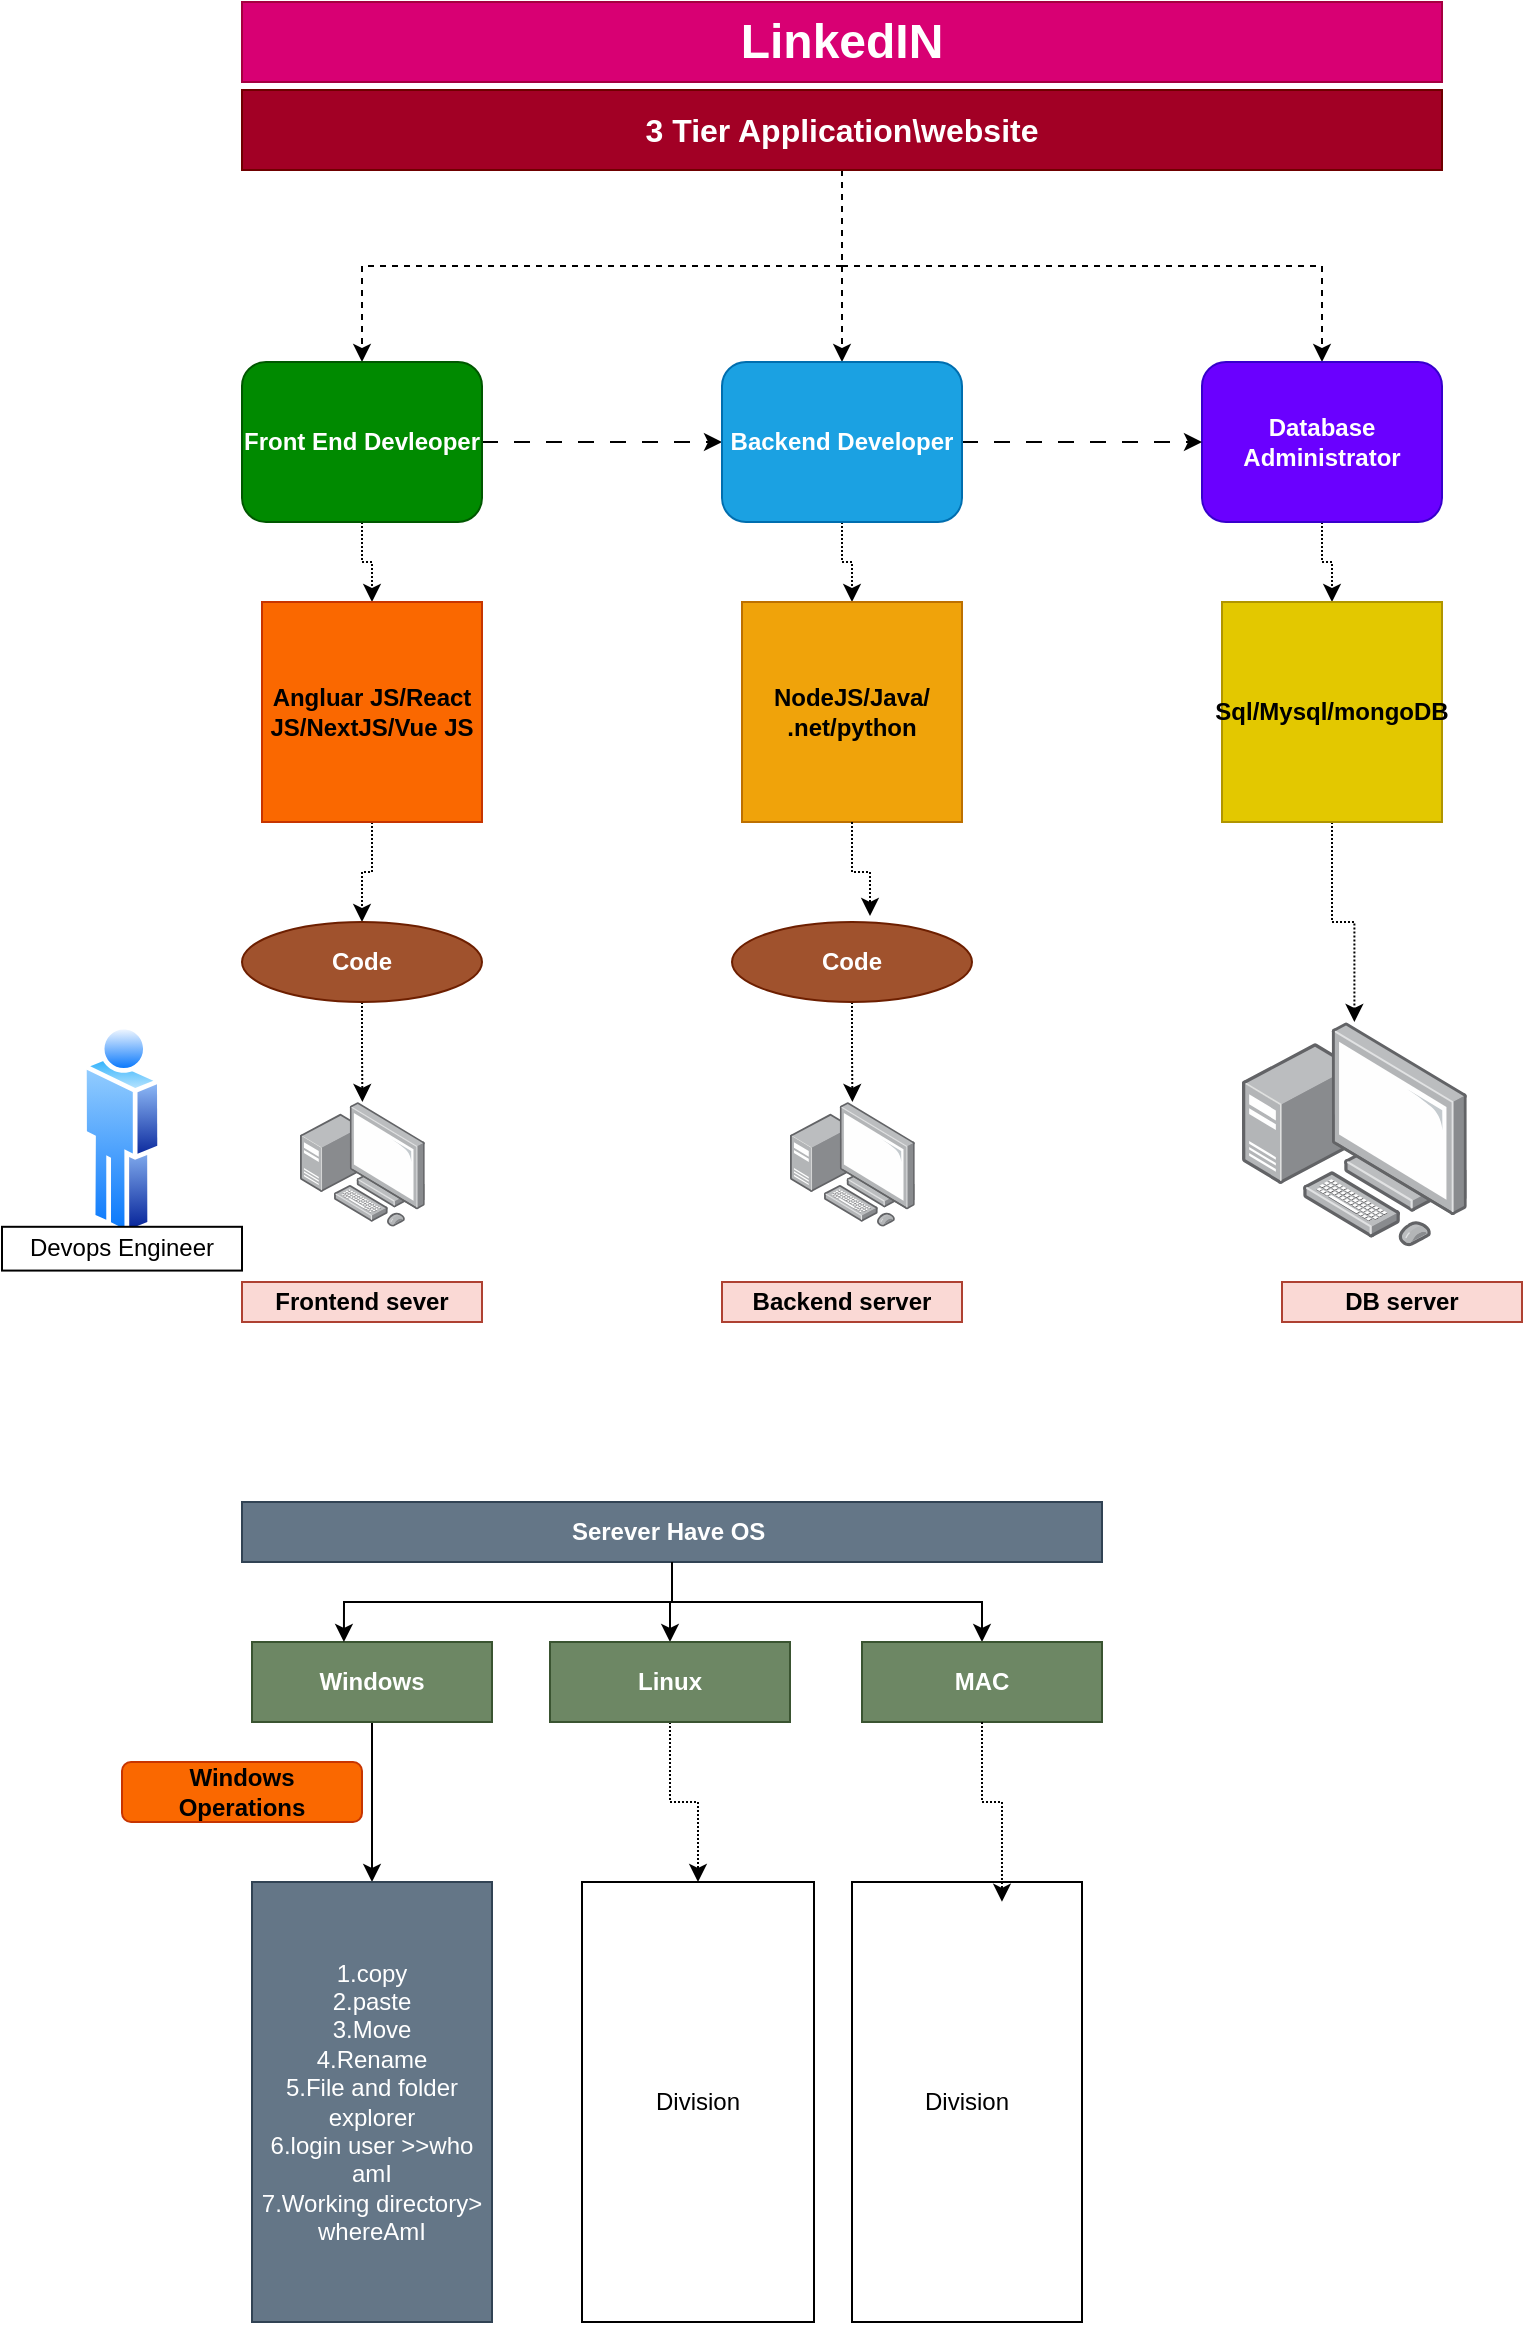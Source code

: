 <mxfile version="23.0.2" type="device">
  <diagram name="Page-1" id="ZqyEAKrbpD7bxotnxF_v">
    <mxGraphModel dx="880" dy="434" grid="1" gridSize="10" guides="1" tooltips="1" connect="1" arrows="1" fold="1" page="1" pageScale="1" pageWidth="850" pageHeight="1100" math="0" shadow="0">
      <root>
        <mxCell id="0" />
        <mxCell id="1" parent="0" />
        <mxCell id="RT1CpfB4tRmfm0w9Hz5c-1" value="&lt;font style=&quot;font-size: 24px;&quot;&gt;&lt;b&gt;LinkedIN&lt;/b&gt;&lt;/font&gt;" style="rounded=0;whiteSpace=wrap;html=1;fillColor=#d80073;strokeColor=#A50040;fontColor=#ffffff;" vertex="1" parent="1">
          <mxGeometry x="120" y="20" width="600" height="40" as="geometry" />
        </mxCell>
        <mxCell id="RT1CpfB4tRmfm0w9Hz5c-6" style="edgeStyle=orthogonalEdgeStyle;rounded=0;orthogonalLoop=1;jettySize=auto;html=1;entryX=0.5;entryY=0;entryDx=0;entryDy=0;dashed=1;" edge="1" parent="1" source="RT1CpfB4tRmfm0w9Hz5c-2" target="RT1CpfB4tRmfm0w9Hz5c-3">
          <mxGeometry relative="1" as="geometry" />
        </mxCell>
        <mxCell id="RT1CpfB4tRmfm0w9Hz5c-7" style="edgeStyle=orthogonalEdgeStyle;rounded=0;orthogonalLoop=1;jettySize=auto;html=1;dashed=1;" edge="1" parent="1" source="RT1CpfB4tRmfm0w9Hz5c-2" target="RT1CpfB4tRmfm0w9Hz5c-4">
          <mxGeometry relative="1" as="geometry" />
        </mxCell>
        <mxCell id="RT1CpfB4tRmfm0w9Hz5c-8" style="edgeStyle=orthogonalEdgeStyle;rounded=0;orthogonalLoop=1;jettySize=auto;html=1;dashed=1;" edge="1" parent="1" source="RT1CpfB4tRmfm0w9Hz5c-2" target="RT1CpfB4tRmfm0w9Hz5c-5">
          <mxGeometry relative="1" as="geometry" />
        </mxCell>
        <mxCell id="RT1CpfB4tRmfm0w9Hz5c-2" value="&lt;font style=&quot;font-size: 16px;&quot;&gt;&lt;b&gt;3 Tier Application\website&lt;/b&gt;&lt;/font&gt;" style="rounded=0;whiteSpace=wrap;html=1;fillColor=#a20025;fontColor=#ffffff;strokeColor=#6F0000;" vertex="1" parent="1">
          <mxGeometry x="120" y="64" width="600" height="40" as="geometry" />
        </mxCell>
        <mxCell id="RT1CpfB4tRmfm0w9Hz5c-9" style="edgeStyle=orthogonalEdgeStyle;rounded=0;orthogonalLoop=1;jettySize=auto;html=1;dashed=1;dashPattern=8 8;" edge="1" parent="1" source="RT1CpfB4tRmfm0w9Hz5c-3" target="RT1CpfB4tRmfm0w9Hz5c-5">
          <mxGeometry relative="1" as="geometry" />
        </mxCell>
        <mxCell id="RT1CpfB4tRmfm0w9Hz5c-14" style="edgeStyle=orthogonalEdgeStyle;rounded=0;orthogonalLoop=1;jettySize=auto;html=1;exitX=0.5;exitY=1;exitDx=0;exitDy=0;entryX=0.5;entryY=0;entryDx=0;entryDy=0;dashed=1;dashPattern=1 1;" edge="1" parent="1" source="RT1CpfB4tRmfm0w9Hz5c-3" target="RT1CpfB4tRmfm0w9Hz5c-11">
          <mxGeometry relative="1" as="geometry" />
        </mxCell>
        <mxCell id="RT1CpfB4tRmfm0w9Hz5c-3" value="&lt;b&gt;Front End Devleoper&lt;/b&gt;" style="rounded=1;whiteSpace=wrap;html=1;fillColor=#008a00;fontColor=#ffffff;strokeColor=#005700;" vertex="1" parent="1">
          <mxGeometry x="120" y="200" width="120" height="80" as="geometry" />
        </mxCell>
        <mxCell id="RT1CpfB4tRmfm0w9Hz5c-16" style="edgeStyle=orthogonalEdgeStyle;rounded=0;orthogonalLoop=1;jettySize=auto;html=1;entryX=0.5;entryY=0;entryDx=0;entryDy=0;dashed=1;dashPattern=1 1;" edge="1" parent="1" source="RT1CpfB4tRmfm0w9Hz5c-4" target="RT1CpfB4tRmfm0w9Hz5c-13">
          <mxGeometry relative="1" as="geometry" />
        </mxCell>
        <mxCell id="RT1CpfB4tRmfm0w9Hz5c-4" value="&lt;b&gt;Database Administrator&lt;/b&gt;" style="rounded=1;whiteSpace=wrap;html=1;fillColor=#6a00ff;fontColor=#ffffff;strokeColor=#3700CC;" vertex="1" parent="1">
          <mxGeometry x="600" y="200" width="120" height="80" as="geometry" />
        </mxCell>
        <mxCell id="RT1CpfB4tRmfm0w9Hz5c-10" style="edgeStyle=orthogonalEdgeStyle;rounded=0;orthogonalLoop=1;jettySize=auto;html=1;dashed=1;dashPattern=8 8;" edge="1" parent="1" source="RT1CpfB4tRmfm0w9Hz5c-5" target="RT1CpfB4tRmfm0w9Hz5c-4">
          <mxGeometry relative="1" as="geometry" />
        </mxCell>
        <mxCell id="RT1CpfB4tRmfm0w9Hz5c-15" style="edgeStyle=orthogonalEdgeStyle;rounded=0;orthogonalLoop=1;jettySize=auto;html=1;entryX=0.5;entryY=0;entryDx=0;entryDy=0;dashed=1;dashPattern=1 1;" edge="1" parent="1" source="RT1CpfB4tRmfm0w9Hz5c-5" target="RT1CpfB4tRmfm0w9Hz5c-12">
          <mxGeometry relative="1" as="geometry" />
        </mxCell>
        <mxCell id="RT1CpfB4tRmfm0w9Hz5c-5" value="&lt;b&gt;Backend Developer&lt;/b&gt;" style="rounded=1;whiteSpace=wrap;html=1;fillColor=#1ba1e2;fontColor=#ffffff;strokeColor=#006EAF;" vertex="1" parent="1">
          <mxGeometry x="360" y="200" width="120" height="80" as="geometry" />
        </mxCell>
        <mxCell id="RT1CpfB4tRmfm0w9Hz5c-20" style="edgeStyle=orthogonalEdgeStyle;rounded=0;orthogonalLoop=1;jettySize=auto;html=1;entryX=0.5;entryY=0;entryDx=0;entryDy=0;dashed=1;dashPattern=1 1;" edge="1" parent="1" source="RT1CpfB4tRmfm0w9Hz5c-11" target="RT1CpfB4tRmfm0w9Hz5c-17">
          <mxGeometry relative="1" as="geometry" />
        </mxCell>
        <mxCell id="RT1CpfB4tRmfm0w9Hz5c-11" value="&lt;b&gt;Angluar JS/React JS/NextJS/Vue JS&lt;/b&gt;" style="whiteSpace=wrap;html=1;aspect=fixed;fillColor=#fa6800;fontColor=#000000;strokeColor=#C73500;" vertex="1" parent="1">
          <mxGeometry x="130" y="320" width="110" height="110" as="geometry" />
        </mxCell>
        <mxCell id="RT1CpfB4tRmfm0w9Hz5c-12" value="&lt;b&gt;NodeJS/Java/ .net/python&lt;/b&gt;" style="whiteSpace=wrap;html=1;aspect=fixed;fillColor=#f0a30a;fontColor=#000000;strokeColor=#BD7000;" vertex="1" parent="1">
          <mxGeometry x="370" y="320" width="110" height="110" as="geometry" />
        </mxCell>
        <mxCell id="RT1CpfB4tRmfm0w9Hz5c-28" style="edgeStyle=orthogonalEdgeStyle;rounded=0;orthogonalLoop=1;jettySize=auto;html=1;dashed=1;dashPattern=1 1;" edge="1" parent="1" source="RT1CpfB4tRmfm0w9Hz5c-13" target="RT1CpfB4tRmfm0w9Hz5c-25">
          <mxGeometry relative="1" as="geometry" />
        </mxCell>
        <mxCell id="RT1CpfB4tRmfm0w9Hz5c-13" value="&lt;b&gt;Sql/Mysql/mongoDB&lt;/b&gt;" style="whiteSpace=wrap;html=1;aspect=fixed;fillColor=#e3c800;fontColor=#000000;strokeColor=#B09500;" vertex="1" parent="1">
          <mxGeometry x="610" y="320" width="110" height="110" as="geometry" />
        </mxCell>
        <mxCell id="RT1CpfB4tRmfm0w9Hz5c-26" style="edgeStyle=orthogonalEdgeStyle;rounded=0;orthogonalLoop=1;jettySize=auto;html=1;dashed=1;dashPattern=1 1;" edge="1" parent="1" source="RT1CpfB4tRmfm0w9Hz5c-17" target="RT1CpfB4tRmfm0w9Hz5c-23">
          <mxGeometry relative="1" as="geometry" />
        </mxCell>
        <mxCell id="RT1CpfB4tRmfm0w9Hz5c-17" value="&lt;b&gt;Code&lt;/b&gt;" style="ellipse;whiteSpace=wrap;html=1;fillColor=#a0522d;fontColor=#ffffff;strokeColor=#6D1F00;" vertex="1" parent="1">
          <mxGeometry x="120" y="480" width="120" height="40" as="geometry" />
        </mxCell>
        <mxCell id="RT1CpfB4tRmfm0w9Hz5c-27" style="edgeStyle=orthogonalEdgeStyle;rounded=0;orthogonalLoop=1;jettySize=auto;html=1;dashed=1;dashPattern=1 1;" edge="1" parent="1" source="RT1CpfB4tRmfm0w9Hz5c-18" target="RT1CpfB4tRmfm0w9Hz5c-24">
          <mxGeometry relative="1" as="geometry" />
        </mxCell>
        <mxCell id="RT1CpfB4tRmfm0w9Hz5c-18" value="&lt;b&gt;Code&lt;/b&gt;" style="ellipse;whiteSpace=wrap;html=1;fillColor=#a0522d;fontColor=#ffffff;strokeColor=#6D1F00;" vertex="1" parent="1">
          <mxGeometry x="365" y="480" width="120" height="40" as="geometry" />
        </mxCell>
        <mxCell id="RT1CpfB4tRmfm0w9Hz5c-21" style="edgeStyle=orthogonalEdgeStyle;rounded=0;orthogonalLoop=1;jettySize=auto;html=1;entryX=0.575;entryY=-0.075;entryDx=0;entryDy=0;entryPerimeter=0;dashed=1;dashPattern=1 1;" edge="1" parent="1" source="RT1CpfB4tRmfm0w9Hz5c-12" target="RT1CpfB4tRmfm0w9Hz5c-18">
          <mxGeometry relative="1" as="geometry" />
        </mxCell>
        <mxCell id="RT1CpfB4tRmfm0w9Hz5c-22" value="" style="image;aspect=fixed;perimeter=ellipsePerimeter;html=1;align=center;shadow=0;dashed=0;spacingTop=3;image=img/lib/active_directory/user.svg;" vertex="1" parent="1">
          <mxGeometry x="40" y="530" width="40" height="108.11" as="geometry" />
        </mxCell>
        <mxCell id="RT1CpfB4tRmfm0w9Hz5c-23" value="" style="image;points=[];aspect=fixed;html=1;align=center;shadow=0;dashed=0;image=img/lib/allied_telesis/computer_and_terminals/Personal_Computer_with_Server.svg;" vertex="1" parent="1">
          <mxGeometry x="149" y="570" width="62.4" height="62.4" as="geometry" />
        </mxCell>
        <mxCell id="RT1CpfB4tRmfm0w9Hz5c-24" value="" style="image;points=[];aspect=fixed;html=1;align=center;shadow=0;dashed=0;image=img/lib/allied_telesis/computer_and_terminals/Personal_Computer_with_Server.svg;" vertex="1" parent="1">
          <mxGeometry x="394" y="570" width="62.4" height="62.4" as="geometry" />
        </mxCell>
        <mxCell id="RT1CpfB4tRmfm0w9Hz5c-25" value="" style="image;points=[];aspect=fixed;html=1;align=center;shadow=0;dashed=0;image=img/lib/allied_telesis/computer_and_terminals/Personal_Computer_with_Server.svg;" vertex="1" parent="1">
          <mxGeometry x="620" y="530" width="112.4" height="112.4" as="geometry" />
        </mxCell>
        <mxCell id="RT1CpfB4tRmfm0w9Hz5c-29" value="&lt;b&gt;Frontend sever&lt;/b&gt;" style="rounded=0;whiteSpace=wrap;html=1;fillColor=#fad9d5;strokeColor=#ae4132;" vertex="1" parent="1">
          <mxGeometry x="120" y="660" width="120" height="20" as="geometry" />
        </mxCell>
        <mxCell id="RT1CpfB4tRmfm0w9Hz5c-30" value="&lt;b&gt;DB server&lt;/b&gt;" style="rounded=0;whiteSpace=wrap;html=1;fillColor=#fad9d5;strokeColor=#ae4132;" vertex="1" parent="1">
          <mxGeometry x="640" y="660" width="120" height="20" as="geometry" />
        </mxCell>
        <mxCell id="RT1CpfB4tRmfm0w9Hz5c-31" value="&lt;b&gt;Backend server&lt;/b&gt;" style="rounded=0;whiteSpace=wrap;html=1;fillColor=#fad9d5;strokeColor=#ae4132;" vertex="1" parent="1">
          <mxGeometry x="360" y="660" width="120" height="20" as="geometry" />
        </mxCell>
        <mxCell id="RT1CpfB4tRmfm0w9Hz5c-32" value="Devops Engineer" style="rounded=0;whiteSpace=wrap;html=1;" vertex="1" parent="1">
          <mxGeometry y="632.4" width="120" height="21.89" as="geometry" />
        </mxCell>
        <mxCell id="RT1CpfB4tRmfm0w9Hz5c-42" style="edgeStyle=orthogonalEdgeStyle;rounded=0;orthogonalLoop=1;jettySize=auto;html=1;entryX=0.5;entryY=0;entryDx=0;entryDy=0;" edge="1" parent="1" source="RT1CpfB4tRmfm0w9Hz5c-33" target="RT1CpfB4tRmfm0w9Hz5c-35">
          <mxGeometry relative="1" as="geometry" />
        </mxCell>
        <mxCell id="RT1CpfB4tRmfm0w9Hz5c-43" style="edgeStyle=orthogonalEdgeStyle;rounded=0;orthogonalLoop=1;jettySize=auto;html=1;entryX=0.5;entryY=0;entryDx=0;entryDy=0;" edge="1" parent="1" source="RT1CpfB4tRmfm0w9Hz5c-33" target="RT1CpfB4tRmfm0w9Hz5c-36">
          <mxGeometry relative="1" as="geometry" />
        </mxCell>
        <mxCell id="RT1CpfB4tRmfm0w9Hz5c-33" value="&lt;b&gt;Serever Have OS&amp;nbsp;&lt;/b&gt;" style="rounded=0;whiteSpace=wrap;html=1;fillColor=#647687;fontColor=#ffffff;strokeColor=#314354;" vertex="1" parent="1">
          <mxGeometry x="120" y="770" width="430" height="30" as="geometry" />
        </mxCell>
        <mxCell id="RT1CpfB4tRmfm0w9Hz5c-39" style="edgeStyle=orthogonalEdgeStyle;rounded=0;orthogonalLoop=1;jettySize=auto;html=1;" edge="1" parent="1" source="RT1CpfB4tRmfm0w9Hz5c-34" target="RT1CpfB4tRmfm0w9Hz5c-38">
          <mxGeometry relative="1" as="geometry" />
        </mxCell>
        <mxCell id="RT1CpfB4tRmfm0w9Hz5c-34" value="&lt;b&gt;Windows&lt;/b&gt;" style="rounded=0;whiteSpace=wrap;html=1;fillColor=#6d8764;fontColor=#ffffff;strokeColor=#3A5431;" vertex="1" parent="1">
          <mxGeometry x="125" y="840" width="120" height="40" as="geometry" />
        </mxCell>
        <mxCell id="RT1CpfB4tRmfm0w9Hz5c-35" value="&lt;b&gt;MAC&lt;/b&gt;" style="rounded=0;whiteSpace=wrap;html=1;fillColor=#6d8764;fontColor=#ffffff;strokeColor=#3A5431;" vertex="1" parent="1">
          <mxGeometry x="430" y="840" width="120" height="40" as="geometry" />
        </mxCell>
        <mxCell id="RT1CpfB4tRmfm0w9Hz5c-53" style="edgeStyle=orthogonalEdgeStyle;rounded=0;orthogonalLoop=1;jettySize=auto;html=1;entryX=0.5;entryY=0;entryDx=0;entryDy=0;dashed=1;dashPattern=1 1;" edge="1" parent="1" source="RT1CpfB4tRmfm0w9Hz5c-36" target="RT1CpfB4tRmfm0w9Hz5c-48">
          <mxGeometry relative="1" as="geometry" />
        </mxCell>
        <mxCell id="RT1CpfB4tRmfm0w9Hz5c-36" value="&lt;b&gt;Linux&lt;/b&gt;" style="rounded=0;whiteSpace=wrap;html=1;fillColor=#6d8764;fontColor=#ffffff;strokeColor=#3A5431;" vertex="1" parent="1">
          <mxGeometry x="274" y="840" width="120" height="40" as="geometry" />
        </mxCell>
        <mxCell id="RT1CpfB4tRmfm0w9Hz5c-38" value="1.copy&lt;br&gt;2.paste&lt;br&gt;3.Move&lt;br&gt;4.Rename&lt;br&gt;5.File and folder explorer&lt;br&gt;6.login user &amp;gt;&amp;gt;who amI&lt;br&gt;7.Working directory&amp;gt; whereAmI" style="rounded=0;whiteSpace=wrap;html=1;fillColor=#647687;fontColor=#ffffff;strokeColor=#314354;" vertex="1" parent="1">
          <mxGeometry x="125" y="960" width="120" height="220" as="geometry" />
        </mxCell>
        <mxCell id="RT1CpfB4tRmfm0w9Hz5c-40" value="&lt;b&gt;Windows Operations&lt;/b&gt;" style="rounded=1;whiteSpace=wrap;html=1;fillColor=#fa6800;fontColor=#000000;strokeColor=#C73500;" vertex="1" parent="1">
          <mxGeometry x="60" y="900" width="120" height="30" as="geometry" />
        </mxCell>
        <mxCell id="RT1CpfB4tRmfm0w9Hz5c-41" style="edgeStyle=orthogonalEdgeStyle;rounded=0;orthogonalLoop=1;jettySize=auto;html=1;entryX=0.383;entryY=0;entryDx=0;entryDy=0;entryPerimeter=0;" edge="1" parent="1" source="RT1CpfB4tRmfm0w9Hz5c-33" target="RT1CpfB4tRmfm0w9Hz5c-34">
          <mxGeometry relative="1" as="geometry" />
        </mxCell>
        <mxCell id="RT1CpfB4tRmfm0w9Hz5c-48" value="Division" style="whiteSpace=wrap;html=1;align=center;verticalAlign=middle;treeFolding=1;treeMoving=1;newEdgeStyle={&quot;edgeStyle&quot;:&quot;elbowEdgeStyle&quot;,&quot;startArrow&quot;:&quot;none&quot;,&quot;endArrow&quot;:&quot;none&quot;};" vertex="1" parent="1">
          <mxGeometry x="290" y="960" width="116" height="220" as="geometry" />
        </mxCell>
        <mxCell id="RT1CpfB4tRmfm0w9Hz5c-51" value="Division" style="whiteSpace=wrap;html=1;align=center;verticalAlign=middle;treeFolding=1;treeMoving=1;newEdgeStyle={&quot;edgeStyle&quot;:&quot;elbowEdgeStyle&quot;,&quot;startArrow&quot;:&quot;none&quot;,&quot;endArrow&quot;:&quot;none&quot;};" vertex="1" parent="1">
          <mxGeometry x="425" y="960" width="115" height="220" as="geometry" />
        </mxCell>
        <mxCell id="RT1CpfB4tRmfm0w9Hz5c-54" style="edgeStyle=orthogonalEdgeStyle;rounded=0;orthogonalLoop=1;jettySize=auto;html=1;entryX=0.652;entryY=0.045;entryDx=0;entryDy=0;entryPerimeter=0;dashed=1;dashPattern=1 1;" edge="1" parent="1" source="RT1CpfB4tRmfm0w9Hz5c-35" target="RT1CpfB4tRmfm0w9Hz5c-51">
          <mxGeometry relative="1" as="geometry" />
        </mxCell>
      </root>
    </mxGraphModel>
  </diagram>
</mxfile>
